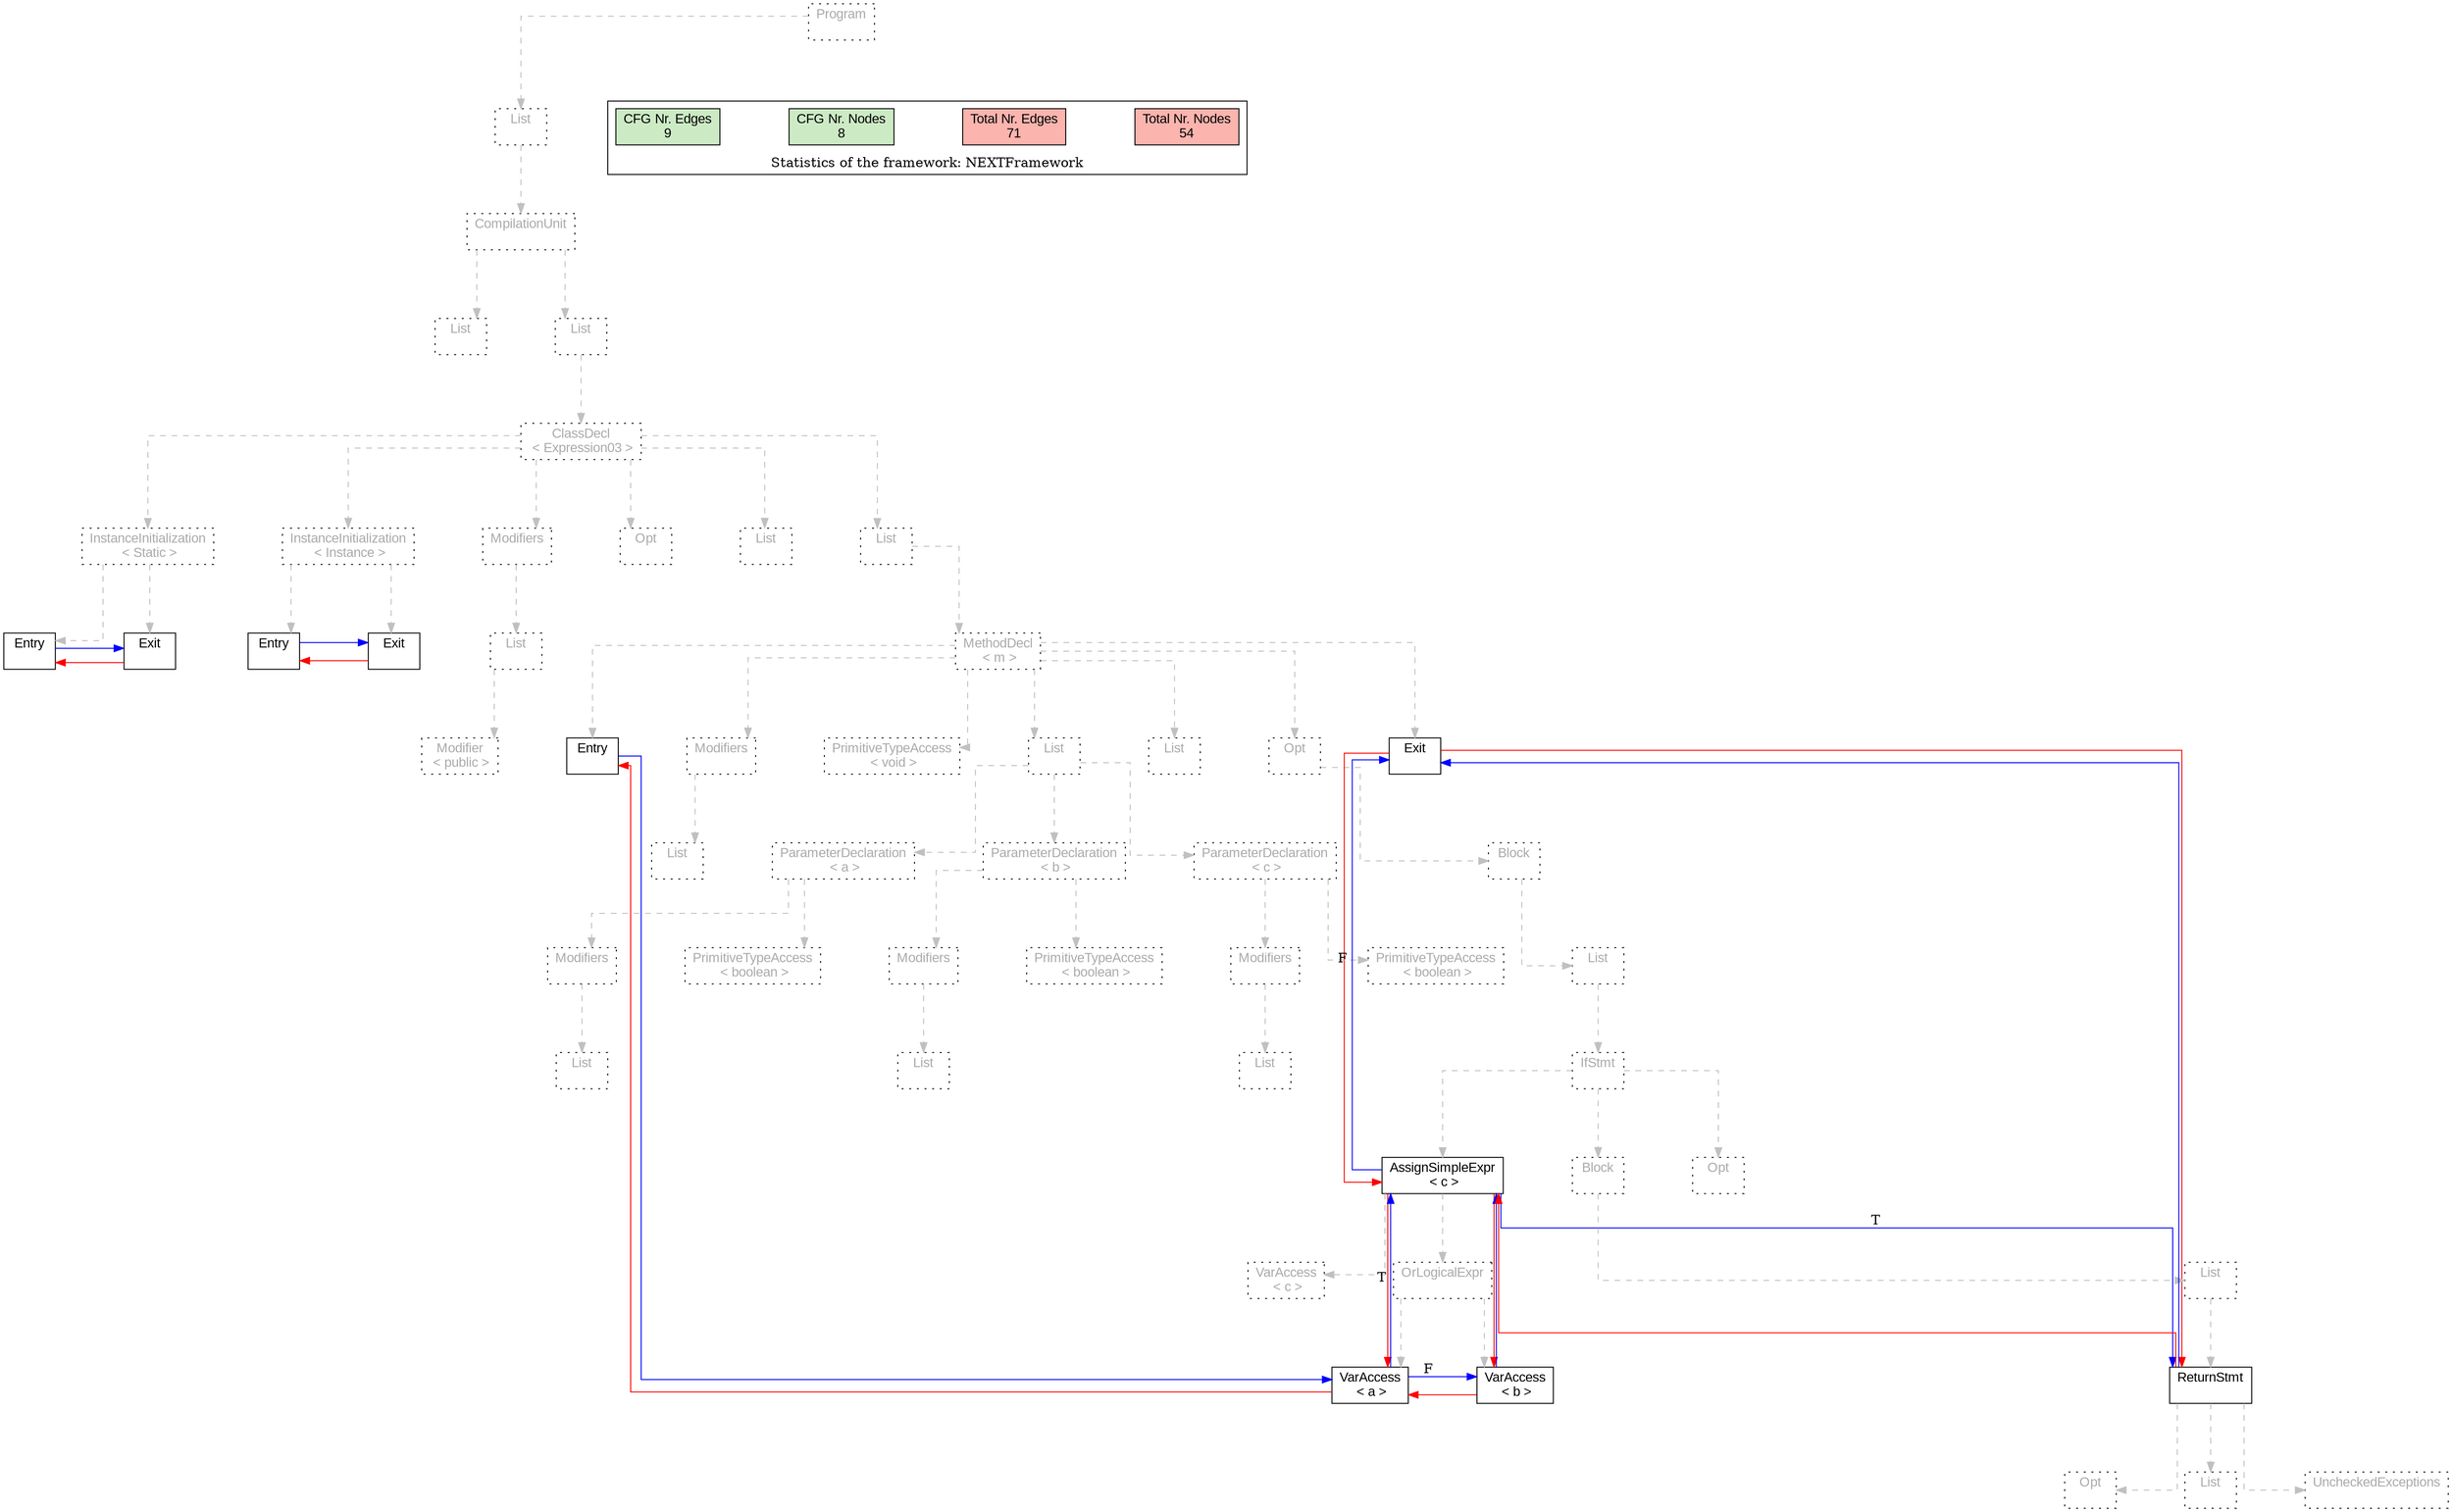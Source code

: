 digraph G {
graph [splines=ortho, nodesep="1", ranksep="1"]
node [shape=rect, fontname=Arial];
{ rank = same; "Program[0]"}
{ rank = same; "List[1]"}
{ rank = same; "CompilationUnit[2]"}
{ rank = same; "List[3]"; "List[4]"}
{ rank = same; "ClassDecl[5]"}
{ rank = same; "Modifiers[22]"; "Opt[25]"; "List[26]"; "List[27]"; "InstanceInitialization[6]"; "InstanceInitialization[14]"}
{ rank = same; "List[23]"; "MethodDecl[28]"; "Entry[7]"; "Exit[8]"; "Entry[15]"; "Exit[16]"}
{ rank = same; "Modifier[24]"; "Entry[29]"; "Modifiers[30]"; "PrimitiveTypeAccess[32]"; "List[33]"; "List[46]"; "Opt[47]"; "Exit[48]"}
{ rank = same; "List[31]"; "ParameterDeclaration[34]"; "ParameterDeclaration[38]"; "ParameterDeclaration[42]"; "Block[48]"}
{ rank = same; "Modifiers[35]"; "PrimitiveTypeAccess[37]"; "Modifiers[39]"; "PrimitiveTypeAccess[41]"; "Modifiers[43]"; "PrimitiveTypeAccess[45]"; "List[49]"}
{ rank = same; "List[36]"; "List[40]"; "List[44]"; "IfStmt[50]"}
{ rank = same; "AssignSimpleExpr[51]"; "Block[56]"; "Opt[61]"}
{ rank = same; "VarAccess[52]"; "OrLogicalExpr[53]"; "List[57]"}
{ rank = same; "VarAccess[54]"; "VarAccess[55]"; "ReturnStmt[58]"}
{ rank = same; "Opt[59]"; "List[60]"; "UncheckedExceptions[59]"}
"Program[0]" [label="Program\n ", style= dotted   fillcolor="#eeeeee" fontcolor="#aaaaaa"  ]
"List[1]" [label="List\n ", style= dotted   fillcolor="#eeeeee" fontcolor="#aaaaaa"  ]
"CompilationUnit[2]" [label="CompilationUnit\n ", style= dotted   fillcolor="#eeeeee" fontcolor="#aaaaaa"  ]
"List[3]" [label="List\n ", style= dotted   fillcolor="#eeeeee" fontcolor="#aaaaaa"  ]
"List[4]" [label="List\n ", style= dotted   fillcolor="#eeeeee" fontcolor="#aaaaaa"  ]
"ClassDecl[5]" [label="ClassDecl\n < Expression03 >", style= dotted   fillcolor="#eeeeee" fontcolor="#aaaaaa"  ]
"Modifiers[22]" [label="Modifiers\n ", style= dotted   fillcolor="#eeeeee" fontcolor="#aaaaaa"  ]
"List[23]" [label="List\n ", style= dotted   fillcolor="#eeeeee" fontcolor="#aaaaaa"  ]
"Modifier[24]" [label="Modifier\n < public >", style= dotted   fillcolor="#eeeeee" fontcolor="#aaaaaa"  ]
"Opt[25]" [label="Opt\n ", style= dotted   fillcolor="#eeeeee" fontcolor="#aaaaaa"  ]
"List[26]" [label="List\n ", style= dotted   fillcolor="#eeeeee" fontcolor="#aaaaaa"  ]
"List[27]" [label="List\n ", style= dotted   fillcolor="#eeeeee" fontcolor="#aaaaaa"  ]
"MethodDecl[28]" [label="MethodDecl\n < m >", style= dotted   fillcolor="#eeeeee" fontcolor="#aaaaaa"  ]
"Entry[29]" [label="Entry\n ", fillcolor=white   style=filled  ]
"Modifiers[30]" [label="Modifiers\n ", style= dotted   fillcolor="#eeeeee" fontcolor="#aaaaaa"  ]
"List[31]" [label="List\n ", style= dotted   fillcolor="#eeeeee" fontcolor="#aaaaaa"  ]
"PrimitiveTypeAccess[32]" [label="PrimitiveTypeAccess\n < void >", style= dotted   fillcolor="#eeeeee" fontcolor="#aaaaaa"  ]
"List[33]" [label="List\n ", style= dotted   fillcolor="#eeeeee" fontcolor="#aaaaaa"  ]
"ParameterDeclaration[34]" [label="ParameterDeclaration\n < a >", style= dotted   fillcolor="#eeeeee" fontcolor="#aaaaaa"  ]
"Modifiers[35]" [label="Modifiers\n ", style= dotted   fillcolor="#eeeeee" fontcolor="#aaaaaa"  ]
"List[36]" [label="List\n ", style= dotted   fillcolor="#eeeeee" fontcolor="#aaaaaa"  ]
"PrimitiveTypeAccess[37]" [label="PrimitiveTypeAccess\n < boolean >", style= dotted   fillcolor="#eeeeee" fontcolor="#aaaaaa"  ]
"ParameterDeclaration[38]" [label="ParameterDeclaration\n < b >", style= dotted   fillcolor="#eeeeee" fontcolor="#aaaaaa"  ]
"Modifiers[39]" [label="Modifiers\n ", style= dotted   fillcolor="#eeeeee" fontcolor="#aaaaaa"  ]
"List[40]" [label="List\n ", style= dotted   fillcolor="#eeeeee" fontcolor="#aaaaaa"  ]
"PrimitiveTypeAccess[41]" [label="PrimitiveTypeAccess\n < boolean >", style= dotted   fillcolor="#eeeeee" fontcolor="#aaaaaa"  ]
"ParameterDeclaration[42]" [label="ParameterDeclaration\n < c >", style= dotted   fillcolor="#eeeeee" fontcolor="#aaaaaa"  ]
"Modifiers[43]" [label="Modifiers\n ", style= dotted   fillcolor="#eeeeee" fontcolor="#aaaaaa"  ]
"List[44]" [label="List\n ", style= dotted   fillcolor="#eeeeee" fontcolor="#aaaaaa"  ]
"PrimitiveTypeAccess[45]" [label="PrimitiveTypeAccess\n < boolean >", style= dotted   fillcolor="#eeeeee" fontcolor="#aaaaaa"  ]
"List[46]" [label="List\n ", style= dotted   fillcolor="#eeeeee" fontcolor="#aaaaaa"  ]
"Opt[47]" [label="Opt\n ", style= dotted   fillcolor="#eeeeee" fontcolor="#aaaaaa"  ]
"Block[48]" [label="Block\n ", style= dotted   fillcolor="#eeeeee" fontcolor="#aaaaaa"  ]
"List[49]" [label="List\n ", style= dotted   fillcolor="#eeeeee" fontcolor="#aaaaaa"  ]
"IfStmt[50]" [label="IfStmt\n ", style= dotted   fillcolor="#eeeeee" fontcolor="#aaaaaa"  ]
"AssignSimpleExpr[51]" [label="AssignSimpleExpr\n < c >", fillcolor=white   style=filled  ]
"VarAccess[52]" [label="VarAccess\n < c >", style= dotted   fillcolor="#eeeeee" fontcolor="#aaaaaa"  ]
"OrLogicalExpr[53]" [label="OrLogicalExpr\n ", style= dotted   fillcolor="#eeeeee" fontcolor="#aaaaaa"  ]
"VarAccess[54]" [label="VarAccess\n < a >", fillcolor=white   style=filled  ]
"VarAccess[55]" [label="VarAccess\n < b >", fillcolor=white   style=filled  ]
"Block[56]" [label="Block\n ", style= dotted   fillcolor="#eeeeee" fontcolor="#aaaaaa"  ]
"List[57]" [label="List\n ", style= dotted   fillcolor="#eeeeee" fontcolor="#aaaaaa"  ]
"ReturnStmt[58]" [label="ReturnStmt\n ", fillcolor=white   style=filled  ]
"Opt[59]" [label="Opt\n ", style= dotted   fillcolor="#eeeeee" fontcolor="#aaaaaa"  ]
"List[60]" [label="List\n ", style= dotted   fillcolor="#eeeeee" fontcolor="#aaaaaa"  ]
"UncheckedExceptions[59]" [label="UncheckedExceptions\n ", style= dotted   fillcolor="#eeeeee" fontcolor="#aaaaaa"  ]
"Opt[61]" [label="Opt\n ", style= dotted   fillcolor="#eeeeee" fontcolor="#aaaaaa"  ]
"Exit[48]" [label="Exit\n ", fillcolor=white   style=filled  ]
"InstanceInitialization[6]" [label="InstanceInitialization\n < Instance >", style= dotted   fillcolor="#eeeeee" fontcolor="#aaaaaa"  ]
"Entry[7]" [label="Entry\n ", fillcolor=white   style=filled  ]
"Exit[8]" [label="Exit\n ", fillcolor=white   style=filled  ]
"InstanceInitialization[14]" [label="InstanceInitialization\n < Static >", style= dotted   fillcolor="#eeeeee" fontcolor="#aaaaaa"  ]
"Entry[15]" [label="Entry\n ", fillcolor=white   style=filled  ]
"Exit[16]" [label="Exit\n ", fillcolor=white   style=filled  ]
"CompilationUnit[2]" -> "List[3]" [style=dashed, color=gray]
"List[23]" -> "Modifier[24]" [style=dashed, color=gray]
"Modifiers[22]" -> "List[23]" [style=dashed, color=gray]
"ClassDecl[5]" -> "Modifiers[22]" [style=dashed, color=gray]
"ClassDecl[5]" -> "Opt[25]" [style=dashed, color=gray]
"ClassDecl[5]" -> "List[26]" [style=dashed, color=gray]
"MethodDecl[28]" -> "Entry[29]" [style=dashed, color=gray]
"Modifiers[30]" -> "List[31]" [style=dashed, color=gray]
"MethodDecl[28]" -> "Modifiers[30]" [style=dashed, color=gray]
"MethodDecl[28]" -> "PrimitiveTypeAccess[32]" [style=dashed, color=gray]
"Modifiers[35]" -> "List[36]" [style=dashed, color=gray]
"ParameterDeclaration[34]" -> "Modifiers[35]" [style=dashed, color=gray]
"ParameterDeclaration[34]" -> "PrimitiveTypeAccess[37]" [style=dashed, color=gray]
"List[33]" -> "ParameterDeclaration[34]" [style=dashed, color=gray]
"Modifiers[39]" -> "List[40]" [style=dashed, color=gray]
"ParameterDeclaration[38]" -> "Modifiers[39]" [style=dashed, color=gray]
"ParameterDeclaration[38]" -> "PrimitiveTypeAccess[41]" [style=dashed, color=gray]
"List[33]" -> "ParameterDeclaration[38]" [style=dashed, color=gray]
"Modifiers[43]" -> "List[44]" [style=dashed, color=gray]
"ParameterDeclaration[42]" -> "Modifiers[43]" [style=dashed, color=gray]
"ParameterDeclaration[42]" -> "PrimitiveTypeAccess[45]" [style=dashed, color=gray]
"List[33]" -> "ParameterDeclaration[42]" [style=dashed, color=gray]
"MethodDecl[28]" -> "List[33]" [style=dashed, color=gray]
"MethodDecl[28]" -> "List[46]" [style=dashed, color=gray]
"AssignSimpleExpr[51]" -> "VarAccess[52]" [style=dashed, color=gray]
"OrLogicalExpr[53]" -> "VarAccess[54]" [style=dashed, color=gray]
"OrLogicalExpr[53]" -> "VarAccess[55]" [style=dashed, color=gray]
"AssignSimpleExpr[51]" -> "OrLogicalExpr[53]" [style=dashed, color=gray]
"IfStmt[50]" -> "AssignSimpleExpr[51]" [style=dashed, color=gray]
"ReturnStmt[58]" -> "Opt[59]" [style=dashed, color=gray]
"ReturnStmt[58]" -> "List[60]" [style=dashed, color=gray]
"ReturnStmt[58]" -> "UncheckedExceptions[59]" [style=dashed, color=gray]
"List[57]" -> "ReturnStmt[58]" [style=dashed, color=gray]
"Block[56]" -> "List[57]" [style=dashed, color=gray]
"IfStmt[50]" -> "Block[56]" [style=dashed, color=gray]
"IfStmt[50]" -> "Opt[61]" [style=dashed, color=gray]
"List[49]" -> "IfStmt[50]" [style=dashed, color=gray]
"Block[48]" -> "List[49]" [style=dashed, color=gray]
"Opt[47]" -> "Block[48]" [style=dashed, color=gray]
"MethodDecl[28]" -> "Opt[47]" [style=dashed, color=gray]
"MethodDecl[28]" -> "Exit[48]" [style=dashed, color=gray]
"List[27]" -> "MethodDecl[28]" [style=dashed, color=gray]
"ClassDecl[5]" -> "List[27]" [style=dashed, color=gray]
"InstanceInitialization[6]" -> "Entry[7]" [style=dashed, color=gray]
"InstanceInitialization[6]" -> "Exit[8]" [style=dashed, color=gray]
"InstanceInitialization[14]" -> "Entry[15]" [style=dashed, color=gray]
"InstanceInitialization[14]" -> "Exit[16]" [style=dashed, color=gray]
"ClassDecl[5]" -> "InstanceInitialization[6]" [style=dashed, color=gray]
"ClassDecl[5]" -> "InstanceInitialization[14]" [style=dashed, color=gray]
"List[4]" -> "ClassDecl[5]" [style=dashed, color=gray]
"CompilationUnit[2]" -> "List[4]" [style=dashed, color=gray]
"List[1]" -> "CompilationUnit[2]" [style=dashed, color=gray]
"Program[0]" -> "List[1]" [style=dashed, color=gray]
"Exit[16]" -> "Entry[15]" [color=red, constraint=false]
"Entry[15]" -> "Exit[16]" [color=blue, constraint=false, xlabel=" "] 
"Exit[8]" -> "Entry[7]" [color=red, constraint=false]
"Entry[7]" -> "Exit[8]" [color=blue, constraint=false, xlabel=" "] 
"Exit[48]" -> "AssignSimpleExpr[51]" [color=red, constraint=false]
"Exit[48]" -> "ReturnStmt[58]" [color=red, constraint=false]
"ReturnStmt[58]" -> "Exit[48]" [color=blue, constraint=false, xlabel=" "] 
"ReturnStmt[58]" -> "AssignSimpleExpr[51]" [color=red, constraint=false]
"AssignSimpleExpr[51]" -> "ReturnStmt[58]" [color=blue, constraint=false, xlabel="T "] 
"AssignSimpleExpr[51]" -> "Exit[48]" [color=blue, constraint=false, xlabel="F "] 
"AssignSimpleExpr[51]" -> "VarAccess[54]" [color=red, constraint=false]
"AssignSimpleExpr[51]" -> "VarAccess[55]" [color=red, constraint=false]
"VarAccess[55]" -> "AssignSimpleExpr[51]" [color=blue, constraint=false, xlabel=" "] 
"VarAccess[55]" -> "VarAccess[54]" [color=red, constraint=false]
"VarAccess[54]" -> "AssignSimpleExpr[51]" [color=blue, constraint=false, xlabel="T "] 
"VarAccess[54]" -> "VarAccess[55]" [color=blue, constraint=false, xlabel="F "] 
"VarAccess[54]" -> "Entry[29]" [color=red, constraint=false]
"Entry[29]" -> "VarAccess[54]" [color=blue, constraint=false, xlabel=" "] 
"List[3]" -> "List[4]" [style=invis]
"InstanceInitialization[14]" -> "InstanceInitialization[6]" -> "Modifiers[22]" -> "Opt[25]" -> "List[26]" -> "List[27]" [style=invis]
"Entry[29]" -> "Modifiers[30]" -> "PrimitiveTypeAccess[32]" -> "List[33]" -> "List[46]" -> "Opt[47]" -> "Exit[48]" [style=invis]
"ParameterDeclaration[34]" -> "ParameterDeclaration[38]" -> "ParameterDeclaration[42]" [style=invis]
"Modifiers[35]" -> "PrimitiveTypeAccess[37]" [style=invis]
"Modifiers[39]" -> "PrimitiveTypeAccess[41]" [style=invis]
"Modifiers[43]" -> "PrimitiveTypeAccess[45]" [style=invis]
"AssignSimpleExpr[51]" -> "Block[56]" -> "Opt[61]" [style=invis]
"VarAccess[52]" -> "OrLogicalExpr[53]" [style=invis]
"VarAccess[54]" -> "VarAccess[55]" [style=invis]
"Entry[7]" -> "Exit[8]" [style=invis]
"Entry[15]" -> "Exit[16]" [style=invis]

subgraph cluster_legend {
{node [style=filled, fillcolor=1, colorscheme="pastel13"]
Nodes [label="Total Nr. Nodes
54", fillcolor=1]
Edges [label="Total Nr. Edges
71", fillcolor=1]
NodesCFG [label="CFG Nr. Nodes
8", fillcolor=3]
EdgesCFG [label="CFG Nr. Edges
9", fillcolor=3]
Nodes-> "Program[0]" -> NodesCFG  [style="invis"]
Edges -> "Program[0]" ->EdgesCFG [style="invis"]}
label = "Statistics of the framework: NEXTFramework"
style="solid"
ranksep=0.05
nodesep=0.01
labelloc = b
len=2
}}